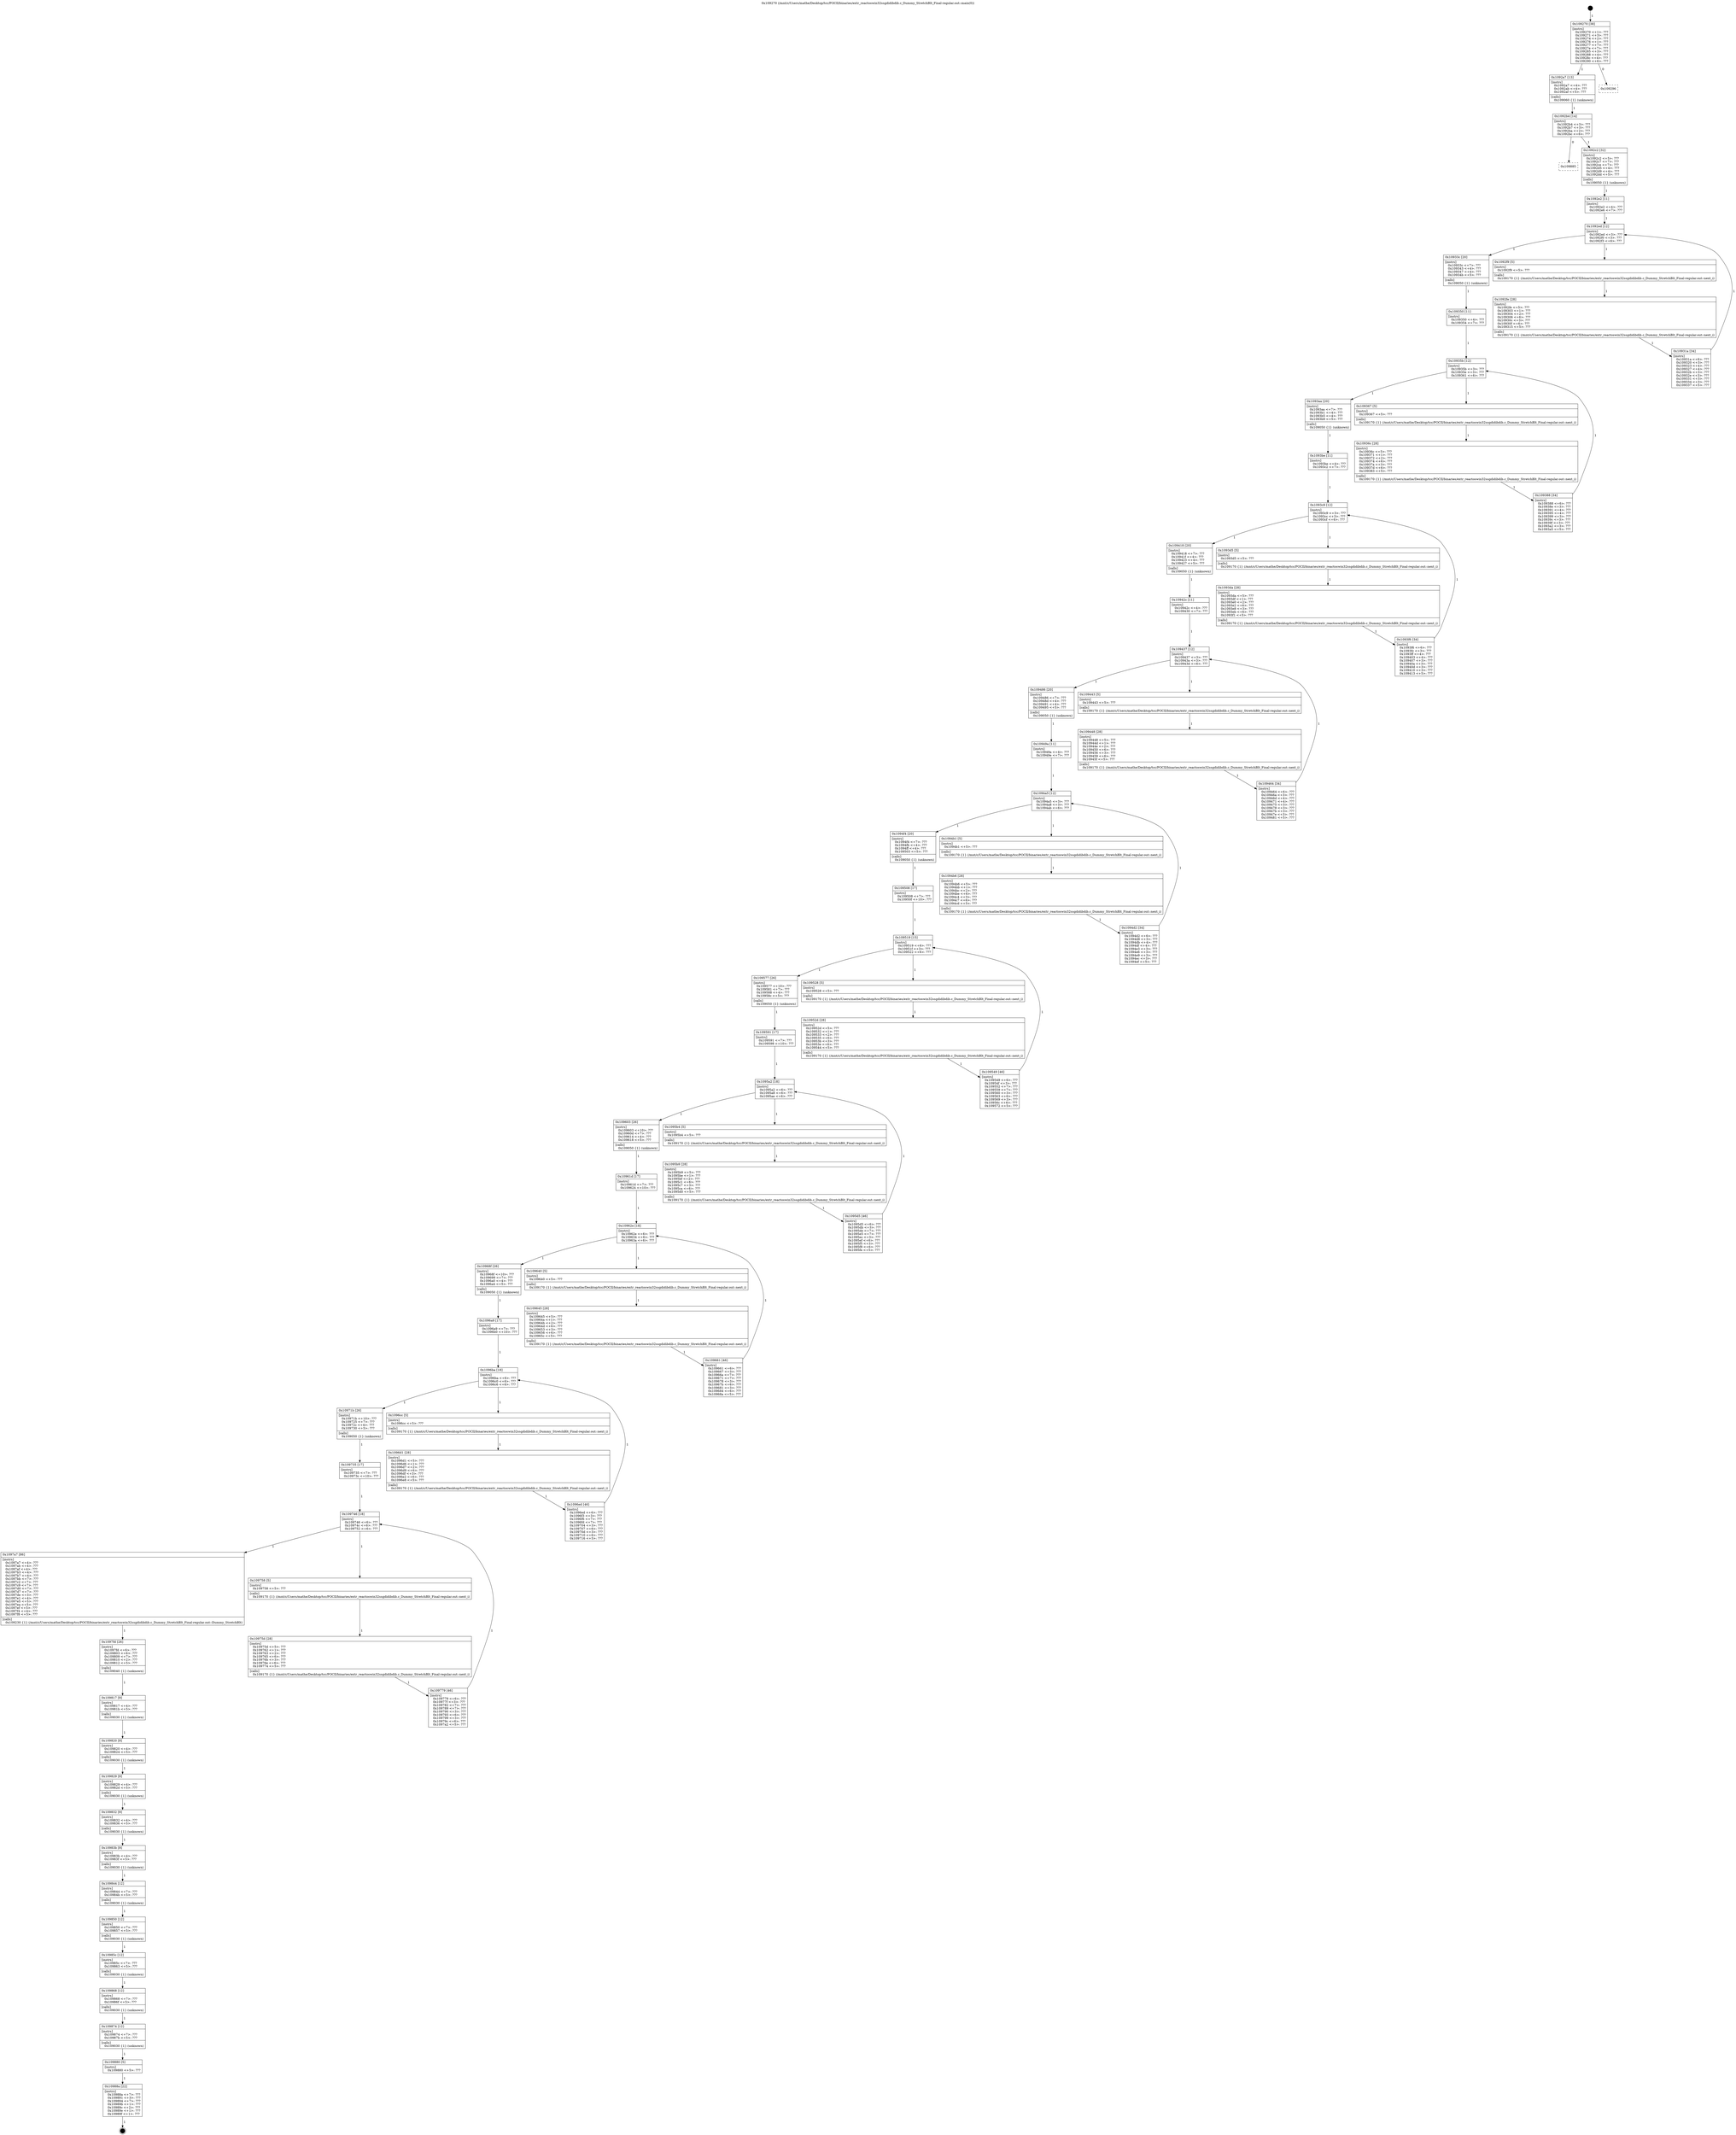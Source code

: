 digraph "0x109270" {
  label = "0x109270 (/mnt/c/Users/mathe/Desktop/tcc/POCII/binaries/extr_reactoswin32ssgdidibdib.c_Dummy_StretchBlt_Final-regular.out::main(0))"
  labelloc = "t"
  node[shape=record]

  Entry [label="",width=0.3,height=0.3,shape=circle,fillcolor=black,style=filled]
  "0x109270" [label="{
     0x109270 [38]\l
     | [instrs]\l
     &nbsp;&nbsp;0x109270 \<+1\>: ???\l
     &nbsp;&nbsp;0x109271 \<+3\>: ???\l
     &nbsp;&nbsp;0x109274 \<+2\>: ???\l
     &nbsp;&nbsp;0x109276 \<+1\>: ???\l
     &nbsp;&nbsp;0x109277 \<+7\>: ???\l
     &nbsp;&nbsp;0x10927e \<+7\>: ???\l
     &nbsp;&nbsp;0x109285 \<+3\>: ???\l
     &nbsp;&nbsp;0x109288 \<+4\>: ???\l
     &nbsp;&nbsp;0x10928c \<+4\>: ???\l
     &nbsp;&nbsp;0x109290 \<+6\>: ???\l
  }"]
  "0x1092a7" [label="{
     0x1092a7 [13]\l
     | [instrs]\l
     &nbsp;&nbsp;0x1092a7 \<+4\>: ???\l
     &nbsp;&nbsp;0x1092ab \<+4\>: ???\l
     &nbsp;&nbsp;0x1092af \<+5\>: ???\l
     | [calls]\l
     &nbsp;&nbsp;0x109060 \{1\} (unknown)\l
  }"]
  "0x109296" [label="{
     0x109296\l
  }", style=dashed]
  "0x1092b4" [label="{
     0x1092b4 [14]\l
     | [instrs]\l
     &nbsp;&nbsp;0x1092b4 \<+3\>: ???\l
     &nbsp;&nbsp;0x1092b7 \<+3\>: ???\l
     &nbsp;&nbsp;0x1092ba \<+2\>: ???\l
     &nbsp;&nbsp;0x1092bc \<+6\>: ???\l
  }"]
  "0x109885" [label="{
     0x109885\l
  }", style=dashed]
  "0x1092c2" [label="{
     0x1092c2 [32]\l
     | [instrs]\l
     &nbsp;&nbsp;0x1092c2 \<+5\>: ???\l
     &nbsp;&nbsp;0x1092c7 \<+7\>: ???\l
     &nbsp;&nbsp;0x1092ce \<+7\>: ???\l
     &nbsp;&nbsp;0x1092d5 \<+4\>: ???\l
     &nbsp;&nbsp;0x1092d9 \<+4\>: ???\l
     &nbsp;&nbsp;0x1092dd \<+5\>: ???\l
     | [calls]\l
     &nbsp;&nbsp;0x109050 \{1\} (unknown)\l
  }"]
  Exit [label="",width=0.3,height=0.3,shape=circle,fillcolor=black,style=filled,peripheries=2]
  "0x1092ed" [label="{
     0x1092ed [12]\l
     | [instrs]\l
     &nbsp;&nbsp;0x1092ed \<+3\>: ???\l
     &nbsp;&nbsp;0x1092f0 \<+3\>: ???\l
     &nbsp;&nbsp;0x1092f3 \<+6\>: ???\l
  }"]
  "0x10933c" [label="{
     0x10933c [20]\l
     | [instrs]\l
     &nbsp;&nbsp;0x10933c \<+7\>: ???\l
     &nbsp;&nbsp;0x109343 \<+4\>: ???\l
     &nbsp;&nbsp;0x109347 \<+4\>: ???\l
     &nbsp;&nbsp;0x10934b \<+5\>: ???\l
     | [calls]\l
     &nbsp;&nbsp;0x109050 \{1\} (unknown)\l
  }"]
  "0x1092f9" [label="{
     0x1092f9 [5]\l
     | [instrs]\l
     &nbsp;&nbsp;0x1092f9 \<+5\>: ???\l
     | [calls]\l
     &nbsp;&nbsp;0x109170 \{1\} (/mnt/c/Users/mathe/Desktop/tcc/POCII/binaries/extr_reactoswin32ssgdidibdib.c_Dummy_StretchBlt_Final-regular.out::next_i)\l
  }"]
  "0x1092fe" [label="{
     0x1092fe [28]\l
     | [instrs]\l
     &nbsp;&nbsp;0x1092fe \<+5\>: ???\l
     &nbsp;&nbsp;0x109303 \<+1\>: ???\l
     &nbsp;&nbsp;0x109304 \<+2\>: ???\l
     &nbsp;&nbsp;0x109306 \<+6\>: ???\l
     &nbsp;&nbsp;0x10930c \<+3\>: ???\l
     &nbsp;&nbsp;0x10930f \<+6\>: ???\l
     &nbsp;&nbsp;0x109315 \<+5\>: ???\l
     | [calls]\l
     &nbsp;&nbsp;0x109170 \{1\} (/mnt/c/Users/mathe/Desktop/tcc/POCII/binaries/extr_reactoswin32ssgdidibdib.c_Dummy_StretchBlt_Final-regular.out::next_i)\l
  }"]
  "0x10931a" [label="{
     0x10931a [34]\l
     | [instrs]\l
     &nbsp;&nbsp;0x10931a \<+6\>: ???\l
     &nbsp;&nbsp;0x109320 \<+3\>: ???\l
     &nbsp;&nbsp;0x109323 \<+4\>: ???\l
     &nbsp;&nbsp;0x109327 \<+4\>: ???\l
     &nbsp;&nbsp;0x10932b \<+3\>: ???\l
     &nbsp;&nbsp;0x10932e \<+3\>: ???\l
     &nbsp;&nbsp;0x109331 \<+3\>: ???\l
     &nbsp;&nbsp;0x109334 \<+3\>: ???\l
     &nbsp;&nbsp;0x109337 \<+5\>: ???\l
  }"]
  "0x1092e2" [label="{
     0x1092e2 [11]\l
     | [instrs]\l
     &nbsp;&nbsp;0x1092e2 \<+4\>: ???\l
     &nbsp;&nbsp;0x1092e6 \<+7\>: ???\l
  }"]
  "0x10935b" [label="{
     0x10935b [12]\l
     | [instrs]\l
     &nbsp;&nbsp;0x10935b \<+3\>: ???\l
     &nbsp;&nbsp;0x10935e \<+3\>: ???\l
     &nbsp;&nbsp;0x109361 \<+6\>: ???\l
  }"]
  "0x1093aa" [label="{
     0x1093aa [20]\l
     | [instrs]\l
     &nbsp;&nbsp;0x1093aa \<+7\>: ???\l
     &nbsp;&nbsp;0x1093b1 \<+4\>: ???\l
     &nbsp;&nbsp;0x1093b5 \<+4\>: ???\l
     &nbsp;&nbsp;0x1093b9 \<+5\>: ???\l
     | [calls]\l
     &nbsp;&nbsp;0x109050 \{1\} (unknown)\l
  }"]
  "0x109367" [label="{
     0x109367 [5]\l
     | [instrs]\l
     &nbsp;&nbsp;0x109367 \<+5\>: ???\l
     | [calls]\l
     &nbsp;&nbsp;0x109170 \{1\} (/mnt/c/Users/mathe/Desktop/tcc/POCII/binaries/extr_reactoswin32ssgdidibdib.c_Dummy_StretchBlt_Final-regular.out::next_i)\l
  }"]
  "0x10936c" [label="{
     0x10936c [28]\l
     | [instrs]\l
     &nbsp;&nbsp;0x10936c \<+5\>: ???\l
     &nbsp;&nbsp;0x109371 \<+1\>: ???\l
     &nbsp;&nbsp;0x109372 \<+2\>: ???\l
     &nbsp;&nbsp;0x109374 \<+6\>: ???\l
     &nbsp;&nbsp;0x10937a \<+3\>: ???\l
     &nbsp;&nbsp;0x10937d \<+6\>: ???\l
     &nbsp;&nbsp;0x109383 \<+5\>: ???\l
     | [calls]\l
     &nbsp;&nbsp;0x109170 \{1\} (/mnt/c/Users/mathe/Desktop/tcc/POCII/binaries/extr_reactoswin32ssgdidibdib.c_Dummy_StretchBlt_Final-regular.out::next_i)\l
  }"]
  "0x109388" [label="{
     0x109388 [34]\l
     | [instrs]\l
     &nbsp;&nbsp;0x109388 \<+6\>: ???\l
     &nbsp;&nbsp;0x10938e \<+3\>: ???\l
     &nbsp;&nbsp;0x109391 \<+4\>: ???\l
     &nbsp;&nbsp;0x109395 \<+4\>: ???\l
     &nbsp;&nbsp;0x109399 \<+3\>: ???\l
     &nbsp;&nbsp;0x10939c \<+3\>: ???\l
     &nbsp;&nbsp;0x10939f \<+3\>: ???\l
     &nbsp;&nbsp;0x1093a2 \<+3\>: ???\l
     &nbsp;&nbsp;0x1093a5 \<+5\>: ???\l
  }"]
  "0x109350" [label="{
     0x109350 [11]\l
     | [instrs]\l
     &nbsp;&nbsp;0x109350 \<+4\>: ???\l
     &nbsp;&nbsp;0x109354 \<+7\>: ???\l
  }"]
  "0x1093c9" [label="{
     0x1093c9 [12]\l
     | [instrs]\l
     &nbsp;&nbsp;0x1093c9 \<+3\>: ???\l
     &nbsp;&nbsp;0x1093cc \<+3\>: ???\l
     &nbsp;&nbsp;0x1093cf \<+6\>: ???\l
  }"]
  "0x109418" [label="{
     0x109418 [20]\l
     | [instrs]\l
     &nbsp;&nbsp;0x109418 \<+7\>: ???\l
     &nbsp;&nbsp;0x10941f \<+4\>: ???\l
     &nbsp;&nbsp;0x109423 \<+4\>: ???\l
     &nbsp;&nbsp;0x109427 \<+5\>: ???\l
     | [calls]\l
     &nbsp;&nbsp;0x109050 \{1\} (unknown)\l
  }"]
  "0x1093d5" [label="{
     0x1093d5 [5]\l
     | [instrs]\l
     &nbsp;&nbsp;0x1093d5 \<+5\>: ???\l
     | [calls]\l
     &nbsp;&nbsp;0x109170 \{1\} (/mnt/c/Users/mathe/Desktop/tcc/POCII/binaries/extr_reactoswin32ssgdidibdib.c_Dummy_StretchBlt_Final-regular.out::next_i)\l
  }"]
  "0x1093da" [label="{
     0x1093da [28]\l
     | [instrs]\l
     &nbsp;&nbsp;0x1093da \<+5\>: ???\l
     &nbsp;&nbsp;0x1093df \<+1\>: ???\l
     &nbsp;&nbsp;0x1093e0 \<+2\>: ???\l
     &nbsp;&nbsp;0x1093e2 \<+6\>: ???\l
     &nbsp;&nbsp;0x1093e8 \<+3\>: ???\l
     &nbsp;&nbsp;0x1093eb \<+6\>: ???\l
     &nbsp;&nbsp;0x1093f1 \<+5\>: ???\l
     | [calls]\l
     &nbsp;&nbsp;0x109170 \{1\} (/mnt/c/Users/mathe/Desktop/tcc/POCII/binaries/extr_reactoswin32ssgdidibdib.c_Dummy_StretchBlt_Final-regular.out::next_i)\l
  }"]
  "0x1093f6" [label="{
     0x1093f6 [34]\l
     | [instrs]\l
     &nbsp;&nbsp;0x1093f6 \<+6\>: ???\l
     &nbsp;&nbsp;0x1093fc \<+3\>: ???\l
     &nbsp;&nbsp;0x1093ff \<+4\>: ???\l
     &nbsp;&nbsp;0x109403 \<+4\>: ???\l
     &nbsp;&nbsp;0x109407 \<+3\>: ???\l
     &nbsp;&nbsp;0x10940a \<+3\>: ???\l
     &nbsp;&nbsp;0x10940d \<+3\>: ???\l
     &nbsp;&nbsp;0x109410 \<+3\>: ???\l
     &nbsp;&nbsp;0x109413 \<+5\>: ???\l
  }"]
  "0x1093be" [label="{
     0x1093be [11]\l
     | [instrs]\l
     &nbsp;&nbsp;0x1093be \<+4\>: ???\l
     &nbsp;&nbsp;0x1093c2 \<+7\>: ???\l
  }"]
  "0x109437" [label="{
     0x109437 [12]\l
     | [instrs]\l
     &nbsp;&nbsp;0x109437 \<+3\>: ???\l
     &nbsp;&nbsp;0x10943a \<+3\>: ???\l
     &nbsp;&nbsp;0x10943d \<+6\>: ???\l
  }"]
  "0x109486" [label="{
     0x109486 [20]\l
     | [instrs]\l
     &nbsp;&nbsp;0x109486 \<+7\>: ???\l
     &nbsp;&nbsp;0x10948d \<+4\>: ???\l
     &nbsp;&nbsp;0x109491 \<+4\>: ???\l
     &nbsp;&nbsp;0x109495 \<+5\>: ???\l
     | [calls]\l
     &nbsp;&nbsp;0x109050 \{1\} (unknown)\l
  }"]
  "0x109443" [label="{
     0x109443 [5]\l
     | [instrs]\l
     &nbsp;&nbsp;0x109443 \<+5\>: ???\l
     | [calls]\l
     &nbsp;&nbsp;0x109170 \{1\} (/mnt/c/Users/mathe/Desktop/tcc/POCII/binaries/extr_reactoswin32ssgdidibdib.c_Dummy_StretchBlt_Final-regular.out::next_i)\l
  }"]
  "0x109448" [label="{
     0x109448 [28]\l
     | [instrs]\l
     &nbsp;&nbsp;0x109448 \<+5\>: ???\l
     &nbsp;&nbsp;0x10944d \<+1\>: ???\l
     &nbsp;&nbsp;0x10944e \<+2\>: ???\l
     &nbsp;&nbsp;0x109450 \<+6\>: ???\l
     &nbsp;&nbsp;0x109456 \<+3\>: ???\l
     &nbsp;&nbsp;0x109459 \<+6\>: ???\l
     &nbsp;&nbsp;0x10945f \<+5\>: ???\l
     | [calls]\l
     &nbsp;&nbsp;0x109170 \{1\} (/mnt/c/Users/mathe/Desktop/tcc/POCII/binaries/extr_reactoswin32ssgdidibdib.c_Dummy_StretchBlt_Final-regular.out::next_i)\l
  }"]
  "0x109464" [label="{
     0x109464 [34]\l
     | [instrs]\l
     &nbsp;&nbsp;0x109464 \<+6\>: ???\l
     &nbsp;&nbsp;0x10946a \<+3\>: ???\l
     &nbsp;&nbsp;0x10946d \<+4\>: ???\l
     &nbsp;&nbsp;0x109471 \<+4\>: ???\l
     &nbsp;&nbsp;0x109475 \<+3\>: ???\l
     &nbsp;&nbsp;0x109478 \<+3\>: ???\l
     &nbsp;&nbsp;0x10947b \<+3\>: ???\l
     &nbsp;&nbsp;0x10947e \<+3\>: ???\l
     &nbsp;&nbsp;0x109481 \<+5\>: ???\l
  }"]
  "0x10942c" [label="{
     0x10942c [11]\l
     | [instrs]\l
     &nbsp;&nbsp;0x10942c \<+4\>: ???\l
     &nbsp;&nbsp;0x109430 \<+7\>: ???\l
  }"]
  "0x1094a5" [label="{
     0x1094a5 [12]\l
     | [instrs]\l
     &nbsp;&nbsp;0x1094a5 \<+3\>: ???\l
     &nbsp;&nbsp;0x1094a8 \<+3\>: ???\l
     &nbsp;&nbsp;0x1094ab \<+6\>: ???\l
  }"]
  "0x1094f4" [label="{
     0x1094f4 [20]\l
     | [instrs]\l
     &nbsp;&nbsp;0x1094f4 \<+7\>: ???\l
     &nbsp;&nbsp;0x1094fb \<+4\>: ???\l
     &nbsp;&nbsp;0x1094ff \<+4\>: ???\l
     &nbsp;&nbsp;0x109503 \<+5\>: ???\l
     | [calls]\l
     &nbsp;&nbsp;0x109050 \{1\} (unknown)\l
  }"]
  "0x1094b1" [label="{
     0x1094b1 [5]\l
     | [instrs]\l
     &nbsp;&nbsp;0x1094b1 \<+5\>: ???\l
     | [calls]\l
     &nbsp;&nbsp;0x109170 \{1\} (/mnt/c/Users/mathe/Desktop/tcc/POCII/binaries/extr_reactoswin32ssgdidibdib.c_Dummy_StretchBlt_Final-regular.out::next_i)\l
  }"]
  "0x1094b6" [label="{
     0x1094b6 [28]\l
     | [instrs]\l
     &nbsp;&nbsp;0x1094b6 \<+5\>: ???\l
     &nbsp;&nbsp;0x1094bb \<+1\>: ???\l
     &nbsp;&nbsp;0x1094bc \<+2\>: ???\l
     &nbsp;&nbsp;0x1094be \<+6\>: ???\l
     &nbsp;&nbsp;0x1094c4 \<+3\>: ???\l
     &nbsp;&nbsp;0x1094c7 \<+6\>: ???\l
     &nbsp;&nbsp;0x1094cd \<+5\>: ???\l
     | [calls]\l
     &nbsp;&nbsp;0x109170 \{1\} (/mnt/c/Users/mathe/Desktop/tcc/POCII/binaries/extr_reactoswin32ssgdidibdib.c_Dummy_StretchBlt_Final-regular.out::next_i)\l
  }"]
  "0x1094d2" [label="{
     0x1094d2 [34]\l
     | [instrs]\l
     &nbsp;&nbsp;0x1094d2 \<+6\>: ???\l
     &nbsp;&nbsp;0x1094d8 \<+3\>: ???\l
     &nbsp;&nbsp;0x1094db \<+4\>: ???\l
     &nbsp;&nbsp;0x1094df \<+4\>: ???\l
     &nbsp;&nbsp;0x1094e3 \<+3\>: ???\l
     &nbsp;&nbsp;0x1094e6 \<+3\>: ???\l
     &nbsp;&nbsp;0x1094e9 \<+3\>: ???\l
     &nbsp;&nbsp;0x1094ec \<+3\>: ???\l
     &nbsp;&nbsp;0x1094ef \<+5\>: ???\l
  }"]
  "0x10949a" [label="{
     0x10949a [11]\l
     | [instrs]\l
     &nbsp;&nbsp;0x10949a \<+4\>: ???\l
     &nbsp;&nbsp;0x10949e \<+7\>: ???\l
  }"]
  "0x109519" [label="{
     0x109519 [15]\l
     | [instrs]\l
     &nbsp;&nbsp;0x109519 \<+6\>: ???\l
     &nbsp;&nbsp;0x10951f \<+3\>: ???\l
     &nbsp;&nbsp;0x109522 \<+6\>: ???\l
  }"]
  "0x109577" [label="{
     0x109577 [26]\l
     | [instrs]\l
     &nbsp;&nbsp;0x109577 \<+10\>: ???\l
     &nbsp;&nbsp;0x109581 \<+7\>: ???\l
     &nbsp;&nbsp;0x109588 \<+4\>: ???\l
     &nbsp;&nbsp;0x10958c \<+5\>: ???\l
     | [calls]\l
     &nbsp;&nbsp;0x109050 \{1\} (unknown)\l
  }"]
  "0x109528" [label="{
     0x109528 [5]\l
     | [instrs]\l
     &nbsp;&nbsp;0x109528 \<+5\>: ???\l
     | [calls]\l
     &nbsp;&nbsp;0x109170 \{1\} (/mnt/c/Users/mathe/Desktop/tcc/POCII/binaries/extr_reactoswin32ssgdidibdib.c_Dummy_StretchBlt_Final-regular.out::next_i)\l
  }"]
  "0x10952d" [label="{
     0x10952d [28]\l
     | [instrs]\l
     &nbsp;&nbsp;0x10952d \<+5\>: ???\l
     &nbsp;&nbsp;0x109532 \<+1\>: ???\l
     &nbsp;&nbsp;0x109533 \<+2\>: ???\l
     &nbsp;&nbsp;0x109535 \<+6\>: ???\l
     &nbsp;&nbsp;0x10953b \<+3\>: ???\l
     &nbsp;&nbsp;0x10953e \<+6\>: ???\l
     &nbsp;&nbsp;0x109544 \<+5\>: ???\l
     | [calls]\l
     &nbsp;&nbsp;0x109170 \{1\} (/mnt/c/Users/mathe/Desktop/tcc/POCII/binaries/extr_reactoswin32ssgdidibdib.c_Dummy_StretchBlt_Final-regular.out::next_i)\l
  }"]
  "0x109549" [label="{
     0x109549 [46]\l
     | [instrs]\l
     &nbsp;&nbsp;0x109549 \<+6\>: ???\l
     &nbsp;&nbsp;0x10954f \<+3\>: ???\l
     &nbsp;&nbsp;0x109552 \<+7\>: ???\l
     &nbsp;&nbsp;0x109559 \<+7\>: ???\l
     &nbsp;&nbsp;0x109560 \<+3\>: ???\l
     &nbsp;&nbsp;0x109563 \<+6\>: ???\l
     &nbsp;&nbsp;0x109569 \<+3\>: ???\l
     &nbsp;&nbsp;0x10956c \<+6\>: ???\l
     &nbsp;&nbsp;0x109572 \<+5\>: ???\l
  }"]
  "0x109508" [label="{
     0x109508 [17]\l
     | [instrs]\l
     &nbsp;&nbsp;0x109508 \<+7\>: ???\l
     &nbsp;&nbsp;0x10950f \<+10\>: ???\l
  }"]
  "0x1095a2" [label="{
     0x1095a2 [18]\l
     | [instrs]\l
     &nbsp;&nbsp;0x1095a2 \<+6\>: ???\l
     &nbsp;&nbsp;0x1095a8 \<+6\>: ???\l
     &nbsp;&nbsp;0x1095ae \<+6\>: ???\l
  }"]
  "0x109603" [label="{
     0x109603 [26]\l
     | [instrs]\l
     &nbsp;&nbsp;0x109603 \<+10\>: ???\l
     &nbsp;&nbsp;0x10960d \<+7\>: ???\l
     &nbsp;&nbsp;0x109614 \<+4\>: ???\l
     &nbsp;&nbsp;0x109618 \<+5\>: ???\l
     | [calls]\l
     &nbsp;&nbsp;0x109050 \{1\} (unknown)\l
  }"]
  "0x1095b4" [label="{
     0x1095b4 [5]\l
     | [instrs]\l
     &nbsp;&nbsp;0x1095b4 \<+5\>: ???\l
     | [calls]\l
     &nbsp;&nbsp;0x109170 \{1\} (/mnt/c/Users/mathe/Desktop/tcc/POCII/binaries/extr_reactoswin32ssgdidibdib.c_Dummy_StretchBlt_Final-regular.out::next_i)\l
  }"]
  "0x1095b9" [label="{
     0x1095b9 [28]\l
     | [instrs]\l
     &nbsp;&nbsp;0x1095b9 \<+5\>: ???\l
     &nbsp;&nbsp;0x1095be \<+1\>: ???\l
     &nbsp;&nbsp;0x1095bf \<+2\>: ???\l
     &nbsp;&nbsp;0x1095c1 \<+6\>: ???\l
     &nbsp;&nbsp;0x1095c7 \<+3\>: ???\l
     &nbsp;&nbsp;0x1095ca \<+6\>: ???\l
     &nbsp;&nbsp;0x1095d0 \<+5\>: ???\l
     | [calls]\l
     &nbsp;&nbsp;0x109170 \{1\} (/mnt/c/Users/mathe/Desktop/tcc/POCII/binaries/extr_reactoswin32ssgdidibdib.c_Dummy_StretchBlt_Final-regular.out::next_i)\l
  }"]
  "0x1095d5" [label="{
     0x1095d5 [46]\l
     | [instrs]\l
     &nbsp;&nbsp;0x1095d5 \<+6\>: ???\l
     &nbsp;&nbsp;0x1095db \<+3\>: ???\l
     &nbsp;&nbsp;0x1095de \<+7\>: ???\l
     &nbsp;&nbsp;0x1095e5 \<+7\>: ???\l
     &nbsp;&nbsp;0x1095ec \<+3\>: ???\l
     &nbsp;&nbsp;0x1095ef \<+6\>: ???\l
     &nbsp;&nbsp;0x1095f5 \<+3\>: ???\l
     &nbsp;&nbsp;0x1095f8 \<+6\>: ???\l
     &nbsp;&nbsp;0x1095fe \<+5\>: ???\l
  }"]
  "0x109591" [label="{
     0x109591 [17]\l
     | [instrs]\l
     &nbsp;&nbsp;0x109591 \<+7\>: ???\l
     &nbsp;&nbsp;0x109598 \<+10\>: ???\l
  }"]
  "0x10962e" [label="{
     0x10962e [18]\l
     | [instrs]\l
     &nbsp;&nbsp;0x10962e \<+6\>: ???\l
     &nbsp;&nbsp;0x109634 \<+6\>: ???\l
     &nbsp;&nbsp;0x10963a \<+6\>: ???\l
  }"]
  "0x10968f" [label="{
     0x10968f [26]\l
     | [instrs]\l
     &nbsp;&nbsp;0x10968f \<+10\>: ???\l
     &nbsp;&nbsp;0x109699 \<+7\>: ???\l
     &nbsp;&nbsp;0x1096a0 \<+4\>: ???\l
     &nbsp;&nbsp;0x1096a4 \<+5\>: ???\l
     | [calls]\l
     &nbsp;&nbsp;0x109050 \{1\} (unknown)\l
  }"]
  "0x109640" [label="{
     0x109640 [5]\l
     | [instrs]\l
     &nbsp;&nbsp;0x109640 \<+5\>: ???\l
     | [calls]\l
     &nbsp;&nbsp;0x109170 \{1\} (/mnt/c/Users/mathe/Desktop/tcc/POCII/binaries/extr_reactoswin32ssgdidibdib.c_Dummy_StretchBlt_Final-regular.out::next_i)\l
  }"]
  "0x109645" [label="{
     0x109645 [28]\l
     | [instrs]\l
     &nbsp;&nbsp;0x109645 \<+5\>: ???\l
     &nbsp;&nbsp;0x10964a \<+1\>: ???\l
     &nbsp;&nbsp;0x10964b \<+2\>: ???\l
     &nbsp;&nbsp;0x10964d \<+6\>: ???\l
     &nbsp;&nbsp;0x109653 \<+3\>: ???\l
     &nbsp;&nbsp;0x109656 \<+6\>: ???\l
     &nbsp;&nbsp;0x10965c \<+5\>: ???\l
     | [calls]\l
     &nbsp;&nbsp;0x109170 \{1\} (/mnt/c/Users/mathe/Desktop/tcc/POCII/binaries/extr_reactoswin32ssgdidibdib.c_Dummy_StretchBlt_Final-regular.out::next_i)\l
  }"]
  "0x109661" [label="{
     0x109661 [46]\l
     | [instrs]\l
     &nbsp;&nbsp;0x109661 \<+6\>: ???\l
     &nbsp;&nbsp;0x109667 \<+3\>: ???\l
     &nbsp;&nbsp;0x10966a \<+7\>: ???\l
     &nbsp;&nbsp;0x109671 \<+7\>: ???\l
     &nbsp;&nbsp;0x109678 \<+3\>: ???\l
     &nbsp;&nbsp;0x10967b \<+6\>: ???\l
     &nbsp;&nbsp;0x109681 \<+3\>: ???\l
     &nbsp;&nbsp;0x109684 \<+6\>: ???\l
     &nbsp;&nbsp;0x10968a \<+5\>: ???\l
  }"]
  "0x10961d" [label="{
     0x10961d [17]\l
     | [instrs]\l
     &nbsp;&nbsp;0x10961d \<+7\>: ???\l
     &nbsp;&nbsp;0x109624 \<+10\>: ???\l
  }"]
  "0x1096ba" [label="{
     0x1096ba [18]\l
     | [instrs]\l
     &nbsp;&nbsp;0x1096ba \<+6\>: ???\l
     &nbsp;&nbsp;0x1096c0 \<+6\>: ???\l
     &nbsp;&nbsp;0x1096c6 \<+6\>: ???\l
  }"]
  "0x10971b" [label="{
     0x10971b [26]\l
     | [instrs]\l
     &nbsp;&nbsp;0x10971b \<+10\>: ???\l
     &nbsp;&nbsp;0x109725 \<+7\>: ???\l
     &nbsp;&nbsp;0x10972c \<+4\>: ???\l
     &nbsp;&nbsp;0x109730 \<+5\>: ???\l
     | [calls]\l
     &nbsp;&nbsp;0x109050 \{1\} (unknown)\l
  }"]
  "0x1096cc" [label="{
     0x1096cc [5]\l
     | [instrs]\l
     &nbsp;&nbsp;0x1096cc \<+5\>: ???\l
     | [calls]\l
     &nbsp;&nbsp;0x109170 \{1\} (/mnt/c/Users/mathe/Desktop/tcc/POCII/binaries/extr_reactoswin32ssgdidibdib.c_Dummy_StretchBlt_Final-regular.out::next_i)\l
  }"]
  "0x1096d1" [label="{
     0x1096d1 [28]\l
     | [instrs]\l
     &nbsp;&nbsp;0x1096d1 \<+5\>: ???\l
     &nbsp;&nbsp;0x1096d6 \<+1\>: ???\l
     &nbsp;&nbsp;0x1096d7 \<+2\>: ???\l
     &nbsp;&nbsp;0x1096d9 \<+6\>: ???\l
     &nbsp;&nbsp;0x1096df \<+3\>: ???\l
     &nbsp;&nbsp;0x1096e2 \<+6\>: ???\l
     &nbsp;&nbsp;0x1096e8 \<+5\>: ???\l
     | [calls]\l
     &nbsp;&nbsp;0x109170 \{1\} (/mnt/c/Users/mathe/Desktop/tcc/POCII/binaries/extr_reactoswin32ssgdidibdib.c_Dummy_StretchBlt_Final-regular.out::next_i)\l
  }"]
  "0x1096ed" [label="{
     0x1096ed [46]\l
     | [instrs]\l
     &nbsp;&nbsp;0x1096ed \<+6\>: ???\l
     &nbsp;&nbsp;0x1096f3 \<+3\>: ???\l
     &nbsp;&nbsp;0x1096f6 \<+7\>: ???\l
     &nbsp;&nbsp;0x1096fd \<+7\>: ???\l
     &nbsp;&nbsp;0x109704 \<+3\>: ???\l
     &nbsp;&nbsp;0x109707 \<+6\>: ???\l
     &nbsp;&nbsp;0x10970d \<+3\>: ???\l
     &nbsp;&nbsp;0x109710 \<+6\>: ???\l
     &nbsp;&nbsp;0x109716 \<+5\>: ???\l
  }"]
  "0x1096a9" [label="{
     0x1096a9 [17]\l
     | [instrs]\l
     &nbsp;&nbsp;0x1096a9 \<+7\>: ???\l
     &nbsp;&nbsp;0x1096b0 \<+10\>: ???\l
  }"]
  "0x109746" [label="{
     0x109746 [18]\l
     | [instrs]\l
     &nbsp;&nbsp;0x109746 \<+6\>: ???\l
     &nbsp;&nbsp;0x10974c \<+6\>: ???\l
     &nbsp;&nbsp;0x109752 \<+6\>: ???\l
  }"]
  "0x1097a7" [label="{
     0x1097a7 [86]\l
     | [instrs]\l
     &nbsp;&nbsp;0x1097a7 \<+4\>: ???\l
     &nbsp;&nbsp;0x1097ab \<+4\>: ???\l
     &nbsp;&nbsp;0x1097af \<+4\>: ???\l
     &nbsp;&nbsp;0x1097b3 \<+4\>: ???\l
     &nbsp;&nbsp;0x1097b7 \<+4\>: ???\l
     &nbsp;&nbsp;0x1097bb \<+7\>: ???\l
     &nbsp;&nbsp;0x1097c2 \<+7\>: ???\l
     &nbsp;&nbsp;0x1097c9 \<+7\>: ???\l
     &nbsp;&nbsp;0x1097d0 \<+7\>: ???\l
     &nbsp;&nbsp;0x1097d7 \<+7\>: ???\l
     &nbsp;&nbsp;0x1097de \<+3\>: ???\l
     &nbsp;&nbsp;0x1097e1 \<+4\>: ???\l
     &nbsp;&nbsp;0x1097e5 \<+5\>: ???\l
     &nbsp;&nbsp;0x1097ea \<+5\>: ???\l
     &nbsp;&nbsp;0x1097ef \<+5\>: ???\l
     &nbsp;&nbsp;0x1097f4 \<+4\>: ???\l
     &nbsp;&nbsp;0x1097f8 \<+5\>: ???\l
     | [calls]\l
     &nbsp;&nbsp;0x109230 \{1\} (/mnt/c/Users/mathe/Desktop/tcc/POCII/binaries/extr_reactoswin32ssgdidibdib.c_Dummy_StretchBlt_Final-regular.out::Dummy_StretchBlt)\l
  }"]
  "0x109758" [label="{
     0x109758 [5]\l
     | [instrs]\l
     &nbsp;&nbsp;0x109758 \<+5\>: ???\l
     | [calls]\l
     &nbsp;&nbsp;0x109170 \{1\} (/mnt/c/Users/mathe/Desktop/tcc/POCII/binaries/extr_reactoswin32ssgdidibdib.c_Dummy_StretchBlt_Final-regular.out::next_i)\l
  }"]
  "0x10975d" [label="{
     0x10975d [28]\l
     | [instrs]\l
     &nbsp;&nbsp;0x10975d \<+5\>: ???\l
     &nbsp;&nbsp;0x109762 \<+1\>: ???\l
     &nbsp;&nbsp;0x109763 \<+2\>: ???\l
     &nbsp;&nbsp;0x109765 \<+6\>: ???\l
     &nbsp;&nbsp;0x10976b \<+3\>: ???\l
     &nbsp;&nbsp;0x10976e \<+6\>: ???\l
     &nbsp;&nbsp;0x109774 \<+5\>: ???\l
     | [calls]\l
     &nbsp;&nbsp;0x109170 \{1\} (/mnt/c/Users/mathe/Desktop/tcc/POCII/binaries/extr_reactoswin32ssgdidibdib.c_Dummy_StretchBlt_Final-regular.out::next_i)\l
  }"]
  "0x109779" [label="{
     0x109779 [46]\l
     | [instrs]\l
     &nbsp;&nbsp;0x109779 \<+6\>: ???\l
     &nbsp;&nbsp;0x10977f \<+3\>: ???\l
     &nbsp;&nbsp;0x109782 \<+7\>: ???\l
     &nbsp;&nbsp;0x109789 \<+7\>: ???\l
     &nbsp;&nbsp;0x109790 \<+3\>: ???\l
     &nbsp;&nbsp;0x109793 \<+6\>: ???\l
     &nbsp;&nbsp;0x109799 \<+3\>: ???\l
     &nbsp;&nbsp;0x10979c \<+6\>: ???\l
     &nbsp;&nbsp;0x1097a2 \<+5\>: ???\l
  }"]
  "0x109735" [label="{
     0x109735 [17]\l
     | [instrs]\l
     &nbsp;&nbsp;0x109735 \<+7\>: ???\l
     &nbsp;&nbsp;0x10973c \<+10\>: ???\l
  }"]
  "0x1097fd" [label="{
     0x1097fd [26]\l
     | [instrs]\l
     &nbsp;&nbsp;0x1097fd \<+6\>: ???\l
     &nbsp;&nbsp;0x109803 \<+6\>: ???\l
     &nbsp;&nbsp;0x109809 \<+7\>: ???\l
     &nbsp;&nbsp;0x109810 \<+2\>: ???\l
     &nbsp;&nbsp;0x109812 \<+5\>: ???\l
     | [calls]\l
     &nbsp;&nbsp;0x109040 \{1\} (unknown)\l
  }"]
  "0x109817" [label="{
     0x109817 [9]\l
     | [instrs]\l
     &nbsp;&nbsp;0x109817 \<+4\>: ???\l
     &nbsp;&nbsp;0x10981b \<+5\>: ???\l
     | [calls]\l
     &nbsp;&nbsp;0x109030 \{1\} (unknown)\l
  }"]
  "0x109820" [label="{
     0x109820 [9]\l
     | [instrs]\l
     &nbsp;&nbsp;0x109820 \<+4\>: ???\l
     &nbsp;&nbsp;0x109824 \<+5\>: ???\l
     | [calls]\l
     &nbsp;&nbsp;0x109030 \{1\} (unknown)\l
  }"]
  "0x109829" [label="{
     0x109829 [9]\l
     | [instrs]\l
     &nbsp;&nbsp;0x109829 \<+4\>: ???\l
     &nbsp;&nbsp;0x10982d \<+5\>: ???\l
     | [calls]\l
     &nbsp;&nbsp;0x109030 \{1\} (unknown)\l
  }"]
  "0x109832" [label="{
     0x109832 [9]\l
     | [instrs]\l
     &nbsp;&nbsp;0x109832 \<+4\>: ???\l
     &nbsp;&nbsp;0x109836 \<+5\>: ???\l
     | [calls]\l
     &nbsp;&nbsp;0x109030 \{1\} (unknown)\l
  }"]
  "0x10983b" [label="{
     0x10983b [9]\l
     | [instrs]\l
     &nbsp;&nbsp;0x10983b \<+4\>: ???\l
     &nbsp;&nbsp;0x10983f \<+5\>: ???\l
     | [calls]\l
     &nbsp;&nbsp;0x109030 \{1\} (unknown)\l
  }"]
  "0x109844" [label="{
     0x109844 [12]\l
     | [instrs]\l
     &nbsp;&nbsp;0x109844 \<+7\>: ???\l
     &nbsp;&nbsp;0x10984b \<+5\>: ???\l
     | [calls]\l
     &nbsp;&nbsp;0x109030 \{1\} (unknown)\l
  }"]
  "0x109850" [label="{
     0x109850 [12]\l
     | [instrs]\l
     &nbsp;&nbsp;0x109850 \<+7\>: ???\l
     &nbsp;&nbsp;0x109857 \<+5\>: ???\l
     | [calls]\l
     &nbsp;&nbsp;0x109030 \{1\} (unknown)\l
  }"]
  "0x10985c" [label="{
     0x10985c [12]\l
     | [instrs]\l
     &nbsp;&nbsp;0x10985c \<+7\>: ???\l
     &nbsp;&nbsp;0x109863 \<+5\>: ???\l
     | [calls]\l
     &nbsp;&nbsp;0x109030 \{1\} (unknown)\l
  }"]
  "0x109868" [label="{
     0x109868 [12]\l
     | [instrs]\l
     &nbsp;&nbsp;0x109868 \<+7\>: ???\l
     &nbsp;&nbsp;0x10986f \<+5\>: ???\l
     | [calls]\l
     &nbsp;&nbsp;0x109030 \{1\} (unknown)\l
  }"]
  "0x109874" [label="{
     0x109874 [12]\l
     | [instrs]\l
     &nbsp;&nbsp;0x109874 \<+7\>: ???\l
     &nbsp;&nbsp;0x10987b \<+5\>: ???\l
     | [calls]\l
     &nbsp;&nbsp;0x109030 \{1\} (unknown)\l
  }"]
  "0x109880" [label="{
     0x109880 [5]\l
     | [instrs]\l
     &nbsp;&nbsp;0x109880 \<+5\>: ???\l
  }"]
  "0x10988a" [label="{
     0x10988a [22]\l
     | [instrs]\l
     &nbsp;&nbsp;0x10988a \<+7\>: ???\l
     &nbsp;&nbsp;0x109891 \<+3\>: ???\l
     &nbsp;&nbsp;0x109894 \<+7\>: ???\l
     &nbsp;&nbsp;0x10989b \<+1\>: ???\l
     &nbsp;&nbsp;0x10989c \<+2\>: ???\l
     &nbsp;&nbsp;0x10989e \<+1\>: ???\l
     &nbsp;&nbsp;0x10989f \<+1\>: ???\l
  }"]
  Entry -> "0x109270" [label=" 1"]
  "0x109270" -> "0x1092a7" [label=" 1"]
  "0x109270" -> "0x109296" [label=" 0"]
  "0x1092a7" -> "0x1092b4" [label=" 1"]
  "0x1092b4" -> "0x109885" [label=" 0"]
  "0x1092b4" -> "0x1092c2" [label=" 1"]
  "0x10988a" -> Exit [label=" 1"]
  "0x1092c2" -> "0x1092e2" [label=" 1"]
  "0x1092ed" -> "0x10933c" [label=" 1"]
  "0x1092ed" -> "0x1092f9" [label=" 1"]
  "0x1092f9" -> "0x1092fe" [label=" 1"]
  "0x1092fe" -> "0x10931a" [label=" 1"]
  "0x1092e2" -> "0x1092ed" [label=" 1"]
  "0x10931a" -> "0x1092ed" [label=" 1"]
  "0x10933c" -> "0x109350" [label=" 1"]
  "0x10935b" -> "0x1093aa" [label=" 1"]
  "0x10935b" -> "0x109367" [label=" 1"]
  "0x109367" -> "0x10936c" [label=" 1"]
  "0x10936c" -> "0x109388" [label=" 1"]
  "0x109350" -> "0x10935b" [label=" 1"]
  "0x109388" -> "0x10935b" [label=" 1"]
  "0x1093aa" -> "0x1093be" [label=" 1"]
  "0x1093c9" -> "0x109418" [label=" 1"]
  "0x1093c9" -> "0x1093d5" [label=" 1"]
  "0x1093d5" -> "0x1093da" [label=" 1"]
  "0x1093da" -> "0x1093f6" [label=" 1"]
  "0x1093be" -> "0x1093c9" [label=" 1"]
  "0x1093f6" -> "0x1093c9" [label=" 1"]
  "0x109418" -> "0x10942c" [label=" 1"]
  "0x109437" -> "0x109486" [label=" 1"]
  "0x109437" -> "0x109443" [label=" 1"]
  "0x109443" -> "0x109448" [label=" 1"]
  "0x109448" -> "0x109464" [label=" 1"]
  "0x10942c" -> "0x109437" [label=" 1"]
  "0x109464" -> "0x109437" [label=" 1"]
  "0x109486" -> "0x10949a" [label=" 1"]
  "0x1094a5" -> "0x1094f4" [label=" 1"]
  "0x1094a5" -> "0x1094b1" [label=" 1"]
  "0x1094b1" -> "0x1094b6" [label=" 1"]
  "0x1094b6" -> "0x1094d2" [label=" 1"]
  "0x10949a" -> "0x1094a5" [label=" 1"]
  "0x1094d2" -> "0x1094a5" [label=" 1"]
  "0x1094f4" -> "0x109508" [label=" 1"]
  "0x109519" -> "0x109577" [label=" 1"]
  "0x109519" -> "0x109528" [label=" 1"]
  "0x109528" -> "0x10952d" [label=" 1"]
  "0x10952d" -> "0x109549" [label=" 1"]
  "0x109508" -> "0x109519" [label=" 1"]
  "0x109549" -> "0x109519" [label=" 1"]
  "0x109577" -> "0x109591" [label=" 1"]
  "0x1095a2" -> "0x109603" [label=" 1"]
  "0x1095a2" -> "0x1095b4" [label=" 1"]
  "0x1095b4" -> "0x1095b9" [label=" 1"]
  "0x1095b9" -> "0x1095d5" [label=" 1"]
  "0x109591" -> "0x1095a2" [label=" 1"]
  "0x1095d5" -> "0x1095a2" [label=" 1"]
  "0x109603" -> "0x10961d" [label=" 1"]
  "0x10962e" -> "0x10968f" [label=" 1"]
  "0x10962e" -> "0x109640" [label=" 1"]
  "0x109640" -> "0x109645" [label=" 1"]
  "0x109645" -> "0x109661" [label=" 1"]
  "0x10961d" -> "0x10962e" [label=" 1"]
  "0x109661" -> "0x10962e" [label=" 1"]
  "0x10968f" -> "0x1096a9" [label=" 1"]
  "0x1096ba" -> "0x10971b" [label=" 1"]
  "0x1096ba" -> "0x1096cc" [label=" 1"]
  "0x1096cc" -> "0x1096d1" [label=" 1"]
  "0x1096d1" -> "0x1096ed" [label=" 1"]
  "0x1096a9" -> "0x1096ba" [label=" 1"]
  "0x1096ed" -> "0x1096ba" [label=" 1"]
  "0x10971b" -> "0x109735" [label=" 1"]
  "0x109746" -> "0x1097a7" [label=" 1"]
  "0x109746" -> "0x109758" [label=" 1"]
  "0x109758" -> "0x10975d" [label=" 1"]
  "0x10975d" -> "0x109779" [label=" 1"]
  "0x109735" -> "0x109746" [label=" 1"]
  "0x109779" -> "0x109746" [label=" 1"]
  "0x1097a7" -> "0x1097fd" [label=" 1"]
  "0x1097fd" -> "0x109817" [label=" 1"]
  "0x109817" -> "0x109820" [label=" 1"]
  "0x109820" -> "0x109829" [label=" 1"]
  "0x109829" -> "0x109832" [label=" 1"]
  "0x109832" -> "0x10983b" [label=" 1"]
  "0x10983b" -> "0x109844" [label=" 1"]
  "0x109844" -> "0x109850" [label=" 1"]
  "0x109850" -> "0x10985c" [label=" 1"]
  "0x10985c" -> "0x109868" [label=" 1"]
  "0x109868" -> "0x109874" [label=" 1"]
  "0x109874" -> "0x109880" [label=" 1"]
  "0x109880" -> "0x10988a" [label=" 1"]
}
